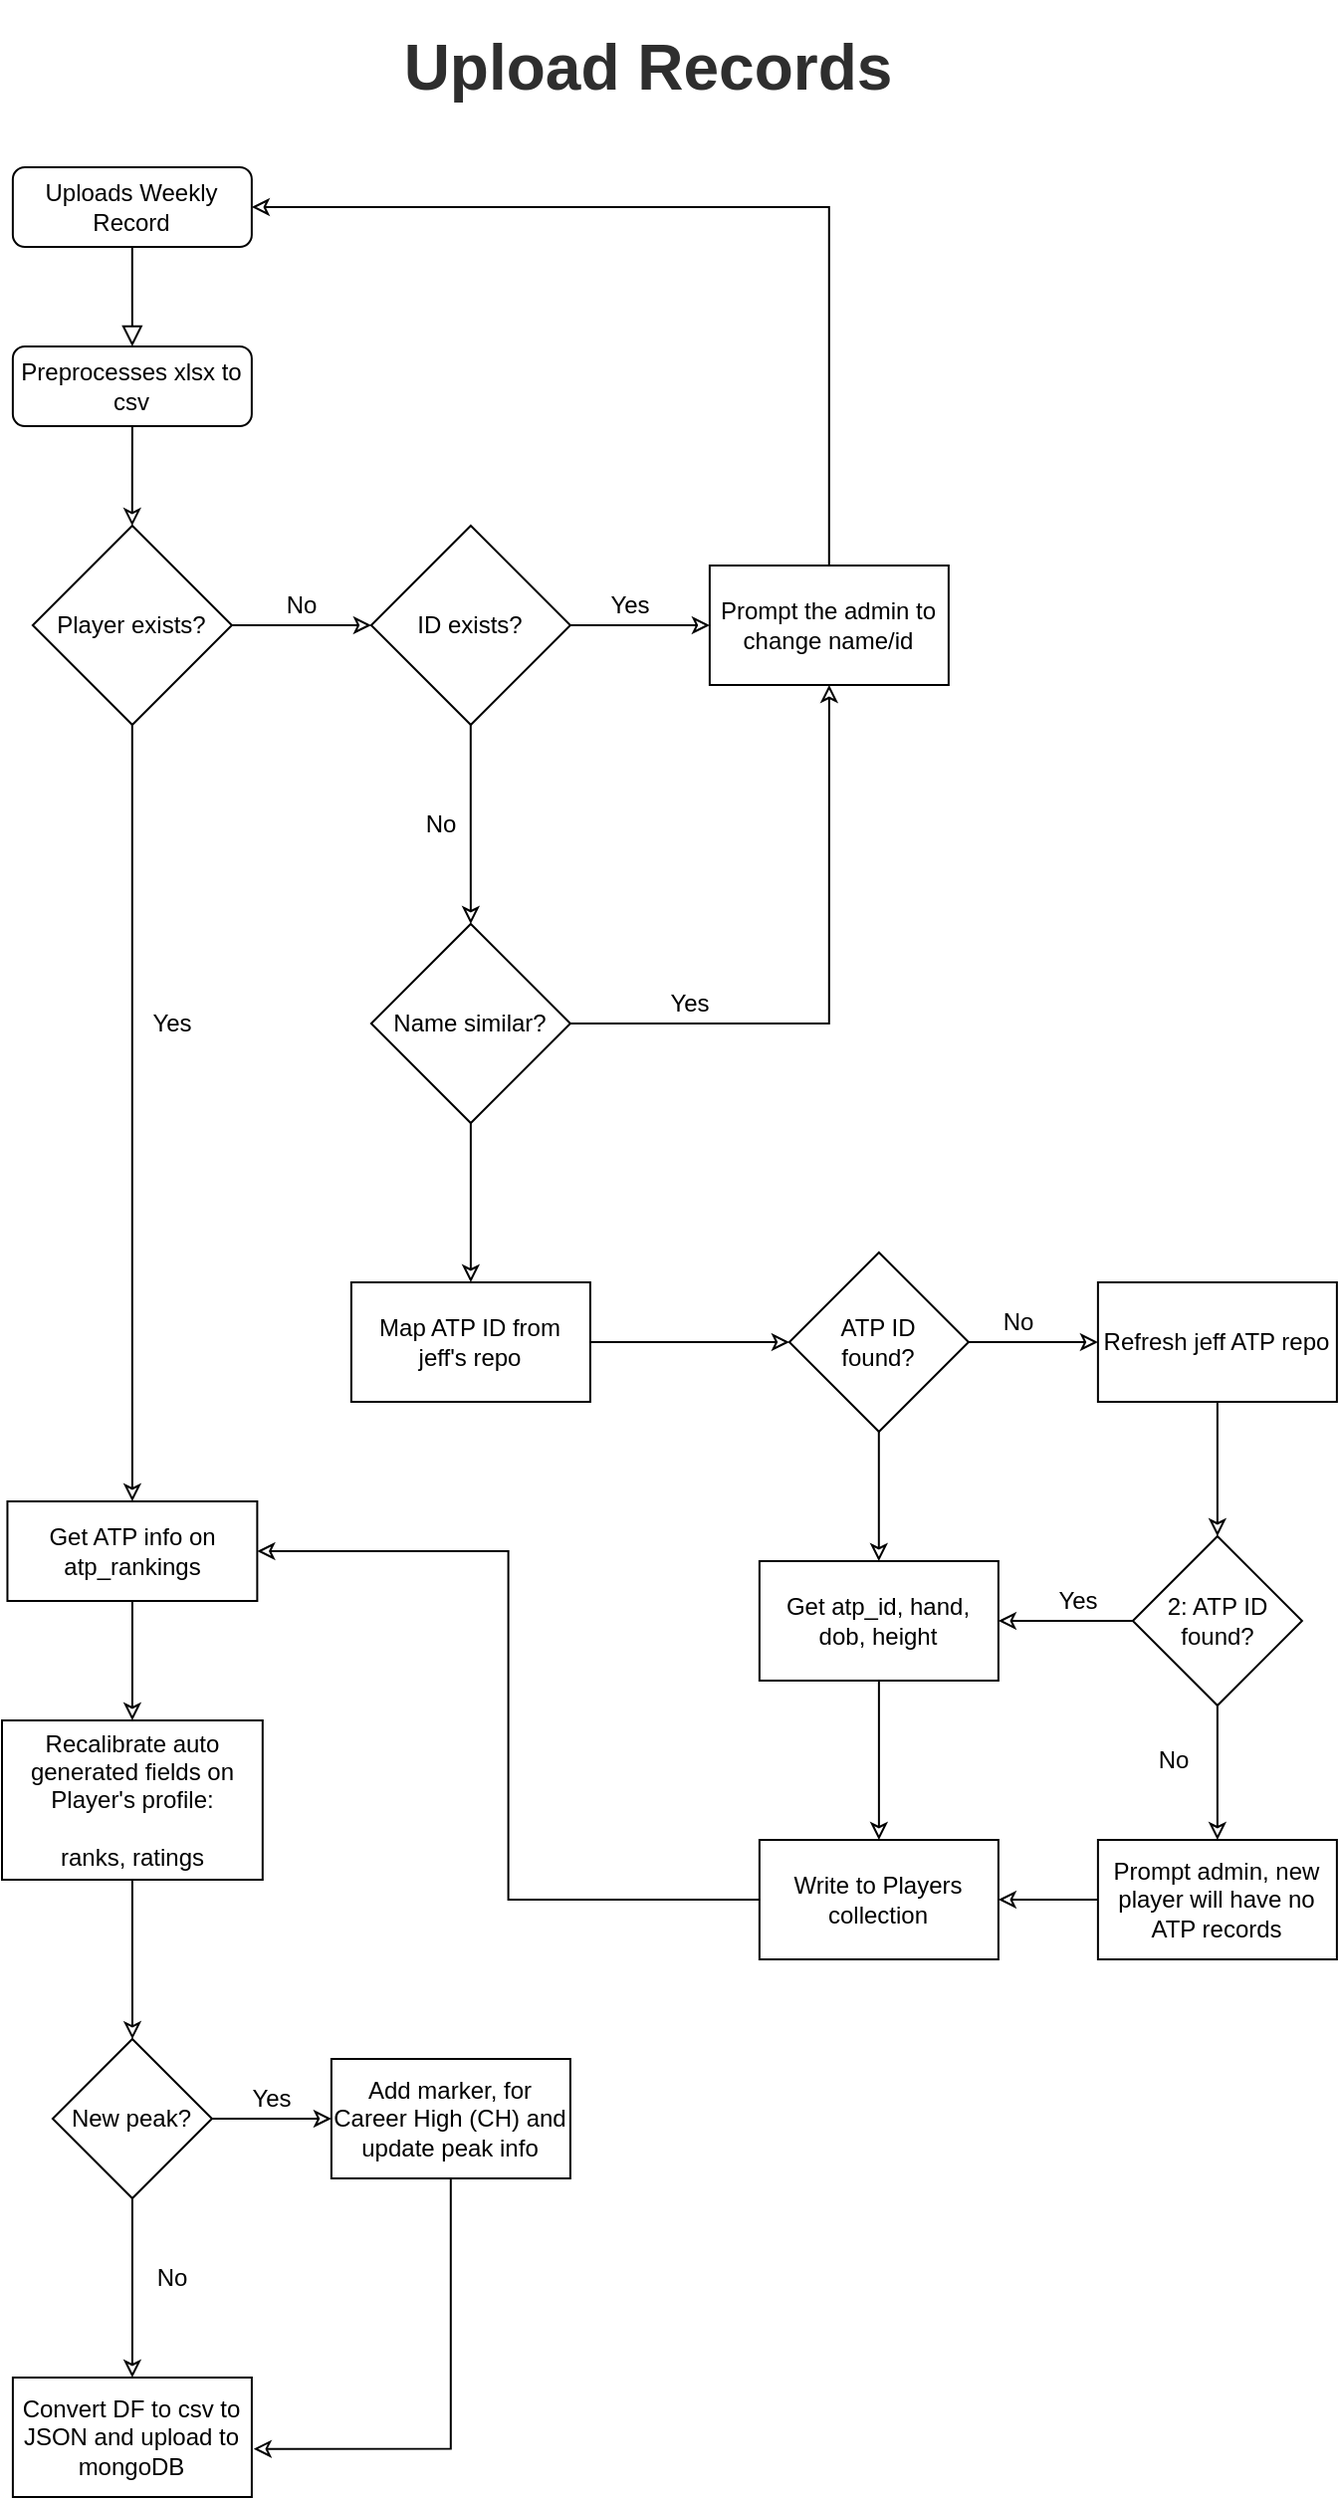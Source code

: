 <mxfile version="19.0.3" type="device"><diagram id="C5RBs43oDa-KdzZeNtuy" name="Page-1"><mxGraphModel dx="1483" dy="927" grid="1" gridSize="10" guides="1" tooltips="1" connect="1" arrows="1" fold="1" page="1" pageScale="1" pageWidth="827" pageHeight="700" background="#ffffff" math="0" shadow="0"><root><mxCell id="WIyWlLk6GJQsqaUBKTNV-0"/><mxCell id="WIyWlLk6GJQsqaUBKTNV-1" parent="WIyWlLk6GJQsqaUBKTNV-0"/><mxCell id="WIyWlLk6GJQsqaUBKTNV-2" value="" style="rounded=0;html=1;jettySize=auto;orthogonalLoop=1;fontSize=11;endArrow=block;endFill=0;endSize=8;strokeWidth=1;shadow=0;labelBackgroundColor=none;edgeStyle=orthogonalEdgeStyle;fillOpacity=0;" parent="WIyWlLk6GJQsqaUBKTNV-1" source="WIyWlLk6GJQsqaUBKTNV-3" edge="1"><mxGeometry relative="1" as="geometry"><mxPoint x="155.44" y="200" as="targetPoint"/></mxGeometry></mxCell><mxCell id="WIyWlLk6GJQsqaUBKTNV-3" value="Uploads Weekly Record" style="rounded=1;whiteSpace=wrap;html=1;fontSize=12;glass=0;strokeWidth=1;shadow=0;fillOpacity=0;" parent="WIyWlLk6GJQsqaUBKTNV-1" vertex="1"><mxGeometry x="95.44" y="110" width="120" height="40" as="geometry"/></mxCell><mxCell id="QTWGgEDZgeMvw5NWHfaC-7" style="edgeStyle=orthogonalEdgeStyle;rounded=0;orthogonalLoop=1;jettySize=auto;html=1;exitX=0.5;exitY=1;exitDx=0;exitDy=0;fillOpacity=0;" edge="1" parent="WIyWlLk6GJQsqaUBKTNV-1" source="QTWGgEDZgeMvw5NWHfaC-0" target="QTWGgEDZgeMvw5NWHfaC-6"><mxGeometry relative="1" as="geometry"/></mxCell><mxCell id="QTWGgEDZgeMvw5NWHfaC-0" value="Preprocesses xlsx to csv" style="rounded=1;whiteSpace=wrap;html=1;fontSize=12;glass=0;strokeWidth=1;shadow=0;fillOpacity=0;" vertex="1" parent="WIyWlLk6GJQsqaUBKTNV-1"><mxGeometry x="95.44" y="200" width="120" height="40" as="geometry"/></mxCell><mxCell id="QTWGgEDZgeMvw5NWHfaC-9" value="" style="edgeStyle=orthogonalEdgeStyle;rounded=0;orthogonalLoop=1;jettySize=auto;html=1;fillOpacity=0;" edge="1" parent="WIyWlLk6GJQsqaUBKTNV-1" source="QTWGgEDZgeMvw5NWHfaC-6"><mxGeometry relative="1" as="geometry"><mxPoint x="275.44" y="340" as="targetPoint"/></mxGeometry></mxCell><mxCell id="QTWGgEDZgeMvw5NWHfaC-44" value="" style="edgeStyle=orthogonalEdgeStyle;rounded=0;orthogonalLoop=1;jettySize=auto;html=1;entryX=0.5;entryY=0;entryDx=0;entryDy=0;fillOpacity=0;" edge="1" parent="WIyWlLk6GJQsqaUBKTNV-1" source="QTWGgEDZgeMvw5NWHfaC-6" target="QTWGgEDZgeMvw5NWHfaC-55"><mxGeometry relative="1" as="geometry"><mxPoint x="165.44" y="760" as="targetPoint"/><Array as="points"><mxPoint x="155.44" y="670"/><mxPoint x="155.44" y="670"/></Array></mxGeometry></mxCell><mxCell id="QTWGgEDZgeMvw5NWHfaC-6" value="Player exists?" style="rhombus;whiteSpace=wrap;html=1;fillOpacity=0;" vertex="1" parent="WIyWlLk6GJQsqaUBKTNV-1"><mxGeometry x="105.44" y="290" width="100" height="100" as="geometry"/></mxCell><mxCell id="QTWGgEDZgeMvw5NWHfaC-10" value="No" style="text;html=1;resizable=0;autosize=1;align=center;verticalAlign=middle;points=[];fillColor=none;strokeColor=none;rounded=0;fillOpacity=0;" vertex="1" parent="WIyWlLk6GJQsqaUBKTNV-1"><mxGeometry x="225.44" y="320" width="30" height="20" as="geometry"/></mxCell><mxCell id="QTWGgEDZgeMvw5NWHfaC-13" value="" style="edgeStyle=orthogonalEdgeStyle;rounded=0;orthogonalLoop=1;jettySize=auto;html=1;fillOpacity=0;" edge="1" parent="WIyWlLk6GJQsqaUBKTNV-1" source="QTWGgEDZgeMvw5NWHfaC-11" target="QTWGgEDZgeMvw5NWHfaC-12"><mxGeometry relative="1" as="geometry"/></mxCell><mxCell id="QTWGgEDZgeMvw5NWHfaC-15" value="" style="edgeStyle=orthogonalEdgeStyle;rounded=0;orthogonalLoop=1;jettySize=auto;html=1;fillOpacity=0;" edge="1" parent="WIyWlLk6GJQsqaUBKTNV-1" source="QTWGgEDZgeMvw5NWHfaC-11"><mxGeometry relative="1" as="geometry"><mxPoint x="325.44" y="490" as="targetPoint"/></mxGeometry></mxCell><mxCell id="QTWGgEDZgeMvw5NWHfaC-11" value="ID exists?" style="rhombus;whiteSpace=wrap;html=1;fillOpacity=0;" vertex="1" parent="WIyWlLk6GJQsqaUBKTNV-1"><mxGeometry x="275.44" y="290" width="100" height="100" as="geometry"/></mxCell><mxCell id="QTWGgEDZgeMvw5NWHfaC-17" style="edgeStyle=orthogonalEdgeStyle;rounded=0;orthogonalLoop=1;jettySize=auto;html=1;entryX=1;entryY=0.5;entryDx=0;entryDy=0;fillOpacity=0;" edge="1" parent="WIyWlLk6GJQsqaUBKTNV-1" source="QTWGgEDZgeMvw5NWHfaC-12" target="WIyWlLk6GJQsqaUBKTNV-3"><mxGeometry relative="1" as="geometry"><Array as="points"><mxPoint x="505.44" y="130"/></Array></mxGeometry></mxCell><mxCell id="QTWGgEDZgeMvw5NWHfaC-12" value="Prompt the admin to change name/id" style="whiteSpace=wrap;html=1;fillOpacity=0;" vertex="1" parent="WIyWlLk6GJQsqaUBKTNV-1"><mxGeometry x="445.44" y="310" width="120" height="60" as="geometry"/></mxCell><mxCell id="QTWGgEDZgeMvw5NWHfaC-16" value="Yes" style="text;html=1;resizable=0;autosize=1;align=center;verticalAlign=middle;points=[];fillColor=none;strokeColor=none;rounded=0;fillOpacity=0;" vertex="1" parent="WIyWlLk6GJQsqaUBKTNV-1"><mxGeometry x="385.44" y="320" width="40" height="20" as="geometry"/></mxCell><mxCell id="QTWGgEDZgeMvw5NWHfaC-18" value="No" style="text;html=1;resizable=0;autosize=1;align=center;verticalAlign=middle;points=[];fillColor=none;strokeColor=none;rounded=0;fillOpacity=0;" vertex="1" parent="WIyWlLk6GJQsqaUBKTNV-1"><mxGeometry x="295.44" y="430" width="30" height="20" as="geometry"/></mxCell><mxCell id="QTWGgEDZgeMvw5NWHfaC-25" value="" style="edgeStyle=orthogonalEdgeStyle;rounded=0;orthogonalLoop=1;jettySize=auto;html=1;fillOpacity=0;" edge="1" parent="WIyWlLk6GJQsqaUBKTNV-1" source="QTWGgEDZgeMvw5NWHfaC-19" target="QTWGgEDZgeMvw5NWHfaC-24"><mxGeometry relative="1" as="geometry"/></mxCell><mxCell id="QTWGgEDZgeMvw5NWHfaC-19" value="Map ATP ID from jeff's repo" style="whiteSpace=wrap;html=1;fillOpacity=0;" vertex="1" parent="WIyWlLk6GJQsqaUBKTNV-1"><mxGeometry x="265.44" y="670" width="120" height="60" as="geometry"/></mxCell><mxCell id="QTWGgEDZgeMvw5NWHfaC-21" style="edgeStyle=orthogonalEdgeStyle;rounded=0;orthogonalLoop=1;jettySize=auto;html=1;entryX=0.5;entryY=1;entryDx=0;entryDy=0;fillOpacity=0;" edge="1" parent="WIyWlLk6GJQsqaUBKTNV-1" source="QTWGgEDZgeMvw5NWHfaC-20" target="QTWGgEDZgeMvw5NWHfaC-12"><mxGeometry relative="1" as="geometry"/></mxCell><mxCell id="QTWGgEDZgeMvw5NWHfaC-23" value="" style="edgeStyle=orthogonalEdgeStyle;rounded=0;orthogonalLoop=1;jettySize=auto;html=1;fillOpacity=0;" edge="1" parent="WIyWlLk6GJQsqaUBKTNV-1" source="QTWGgEDZgeMvw5NWHfaC-20" target="QTWGgEDZgeMvw5NWHfaC-19"><mxGeometry relative="1" as="geometry"/></mxCell><mxCell id="QTWGgEDZgeMvw5NWHfaC-20" value="Name similar?" style="rhombus;whiteSpace=wrap;html=1;fillOpacity=0;" vertex="1" parent="WIyWlLk6GJQsqaUBKTNV-1"><mxGeometry x="275.44" y="490" width="100" height="100" as="geometry"/></mxCell><mxCell id="QTWGgEDZgeMvw5NWHfaC-22" value="Yes" style="text;html=1;resizable=0;autosize=1;align=center;verticalAlign=middle;points=[];fillColor=none;strokeColor=none;rounded=0;fillOpacity=0;" vertex="1" parent="WIyWlLk6GJQsqaUBKTNV-1"><mxGeometry x="415.44" y="520" width="40" height="20" as="geometry"/></mxCell><mxCell id="QTWGgEDZgeMvw5NWHfaC-29" value="" style="edgeStyle=orthogonalEdgeStyle;rounded=0;orthogonalLoop=1;jettySize=auto;html=1;fillOpacity=0;" edge="1" parent="WIyWlLk6GJQsqaUBKTNV-1" source="QTWGgEDZgeMvw5NWHfaC-24" target="QTWGgEDZgeMvw5NWHfaC-28"><mxGeometry relative="1" as="geometry"><Array as="points"><mxPoint x="530.44" y="775"/></Array></mxGeometry></mxCell><mxCell id="QTWGgEDZgeMvw5NWHfaC-32" value="" style="edgeStyle=orthogonalEdgeStyle;rounded=0;orthogonalLoop=1;jettySize=auto;html=1;fillOpacity=0;" edge="1" parent="WIyWlLk6GJQsqaUBKTNV-1" source="QTWGgEDZgeMvw5NWHfaC-24" target="QTWGgEDZgeMvw5NWHfaC-31"><mxGeometry relative="1" as="geometry"/></mxCell><mxCell id="QTWGgEDZgeMvw5NWHfaC-24" value="ATP ID &lt;br&gt;found?" style="rhombus;whiteSpace=wrap;html=1;fillOpacity=0;" vertex="1" parent="WIyWlLk6GJQsqaUBKTNV-1"><mxGeometry x="485.44" y="655" width="90" height="90" as="geometry"/></mxCell><mxCell id="QTWGgEDZgeMvw5NWHfaC-41" value="" style="edgeStyle=orthogonalEdgeStyle;rounded=0;orthogonalLoop=1;jettySize=auto;html=1;fillOpacity=0;" edge="1" parent="WIyWlLk6GJQsqaUBKTNV-1" source="QTWGgEDZgeMvw5NWHfaC-28" target="QTWGgEDZgeMvw5NWHfaC-40"><mxGeometry relative="1" as="geometry"/></mxCell><mxCell id="QTWGgEDZgeMvw5NWHfaC-28" value="Get atp_id, hand, dob, height" style="whiteSpace=wrap;html=1;fillOpacity=0;" vertex="1" parent="WIyWlLk6GJQsqaUBKTNV-1"><mxGeometry x="470.44" y="810" width="120" height="60" as="geometry"/></mxCell><mxCell id="QTWGgEDZgeMvw5NWHfaC-30" value="No" style="text;html=1;resizable=0;autosize=1;align=center;verticalAlign=middle;points=[];fillColor=none;strokeColor=none;rounded=0;fillOpacity=0;" vertex="1" parent="WIyWlLk6GJQsqaUBKTNV-1"><mxGeometry x="585.44" y="680" width="30" height="20" as="geometry"/></mxCell><mxCell id="QTWGgEDZgeMvw5NWHfaC-34" value="" style="edgeStyle=orthogonalEdgeStyle;rounded=0;orthogonalLoop=1;jettySize=auto;html=1;fillOpacity=0;" edge="1" parent="WIyWlLk6GJQsqaUBKTNV-1" source="QTWGgEDZgeMvw5NWHfaC-31" target="QTWGgEDZgeMvw5NWHfaC-33"><mxGeometry relative="1" as="geometry"/></mxCell><mxCell id="QTWGgEDZgeMvw5NWHfaC-31" value="&lt;span style=&quot;&quot;&gt;Refresh jeff ATP repo&lt;/span&gt;" style="whiteSpace=wrap;html=1;fillOpacity=0;" vertex="1" parent="WIyWlLk6GJQsqaUBKTNV-1"><mxGeometry x="640.44" y="670" width="120" height="60" as="geometry"/></mxCell><mxCell id="QTWGgEDZgeMvw5NWHfaC-36" value="" style="edgeStyle=orthogonalEdgeStyle;rounded=0;orthogonalLoop=1;jettySize=auto;html=1;fillOpacity=0;" edge="1" parent="WIyWlLk6GJQsqaUBKTNV-1" source="QTWGgEDZgeMvw5NWHfaC-33" target="QTWGgEDZgeMvw5NWHfaC-35"><mxGeometry relative="1" as="geometry"/></mxCell><mxCell id="QTWGgEDZgeMvw5NWHfaC-37" style="edgeStyle=orthogonalEdgeStyle;rounded=0;orthogonalLoop=1;jettySize=auto;html=1;fillOpacity=0;" edge="1" parent="WIyWlLk6GJQsqaUBKTNV-1" source="QTWGgEDZgeMvw5NWHfaC-33" target="QTWGgEDZgeMvw5NWHfaC-28"><mxGeometry relative="1" as="geometry"/></mxCell><mxCell id="QTWGgEDZgeMvw5NWHfaC-33" value="2: ATP ID &lt;br&gt;found?" style="rhombus;whiteSpace=wrap;html=1;fillOpacity=0;" vertex="1" parent="WIyWlLk6GJQsqaUBKTNV-1"><mxGeometry x="657.94" y="797.5" width="85" height="85" as="geometry"/></mxCell><mxCell id="QTWGgEDZgeMvw5NWHfaC-42" value="" style="edgeStyle=orthogonalEdgeStyle;rounded=0;orthogonalLoop=1;jettySize=auto;html=1;fillOpacity=0;" edge="1" parent="WIyWlLk6GJQsqaUBKTNV-1" source="QTWGgEDZgeMvw5NWHfaC-35" target="QTWGgEDZgeMvw5NWHfaC-40"><mxGeometry relative="1" as="geometry"/></mxCell><mxCell id="QTWGgEDZgeMvw5NWHfaC-35" value="Prompt admin, new player will have no ATP records" style="whiteSpace=wrap;html=1;fillOpacity=0;" vertex="1" parent="WIyWlLk6GJQsqaUBKTNV-1"><mxGeometry x="640.44" y="950" width="120" height="60" as="geometry"/></mxCell><mxCell id="QTWGgEDZgeMvw5NWHfaC-38" value="Yes" style="text;html=1;resizable=0;autosize=1;align=center;verticalAlign=middle;points=[];fillColor=none;strokeColor=none;rounded=0;fillOpacity=0;" vertex="1" parent="WIyWlLk6GJQsqaUBKTNV-1"><mxGeometry x="610.44" y="820" width="40" height="20" as="geometry"/></mxCell><mxCell id="QTWGgEDZgeMvw5NWHfaC-39" value="No" style="text;html=1;resizable=0;autosize=1;align=center;verticalAlign=middle;points=[];fillColor=none;strokeColor=none;rounded=0;fillOpacity=0;" vertex="1" parent="WIyWlLk6GJQsqaUBKTNV-1"><mxGeometry x="662.94" y="900" width="30" height="20" as="geometry"/></mxCell><mxCell id="QTWGgEDZgeMvw5NWHfaC-56" style="edgeStyle=orthogonalEdgeStyle;rounded=0;orthogonalLoop=1;jettySize=auto;html=1;entryX=1;entryY=0.5;entryDx=0;entryDy=0;fillOpacity=0;" edge="1" parent="WIyWlLk6GJQsqaUBKTNV-1" source="QTWGgEDZgeMvw5NWHfaC-40" target="QTWGgEDZgeMvw5NWHfaC-55"><mxGeometry relative="1" as="geometry"/></mxCell><mxCell id="QTWGgEDZgeMvw5NWHfaC-40" value="Write to Players collection" style="whiteSpace=wrap;html=1;fillOpacity=0;" vertex="1" parent="WIyWlLk6GJQsqaUBKTNV-1"><mxGeometry x="470.44" y="950" width="120" height="60" as="geometry"/></mxCell><mxCell id="QTWGgEDZgeMvw5NWHfaC-50" value="" style="edgeStyle=orthogonalEdgeStyle;rounded=0;orthogonalLoop=1;jettySize=auto;html=1;fillOpacity=0;" edge="1" parent="WIyWlLk6GJQsqaUBKTNV-1" source="QTWGgEDZgeMvw5NWHfaC-43" target="QTWGgEDZgeMvw5NWHfaC-49"><mxGeometry relative="1" as="geometry"/></mxCell><mxCell id="QTWGgEDZgeMvw5NWHfaC-43" value="Recalibrate auto generated fields on Player's profile:&lt;br&gt;&lt;br&gt;ranks, ratings" style="whiteSpace=wrap;html=1;fillOpacity=0;" vertex="1" parent="WIyWlLk6GJQsqaUBKTNV-1"><mxGeometry x="90" y="890" width="130.91" height="80" as="geometry"/></mxCell><mxCell id="QTWGgEDZgeMvw5NWHfaC-45" value="Yes" style="text;html=1;resizable=0;autosize=1;align=center;verticalAlign=middle;points=[];fillColor=none;strokeColor=none;rounded=0;fillOpacity=0;" vertex="1" parent="WIyWlLk6GJQsqaUBKTNV-1"><mxGeometry x="155.44" y="530" width="40" height="20" as="geometry"/></mxCell><mxCell id="QTWGgEDZgeMvw5NWHfaC-52" value="" style="edgeStyle=orthogonalEdgeStyle;rounded=0;orthogonalLoop=1;jettySize=auto;html=1;fillOpacity=0;" edge="1" parent="WIyWlLk6GJQsqaUBKTNV-1" source="QTWGgEDZgeMvw5NWHfaC-49" target="QTWGgEDZgeMvw5NWHfaC-51"><mxGeometry relative="1" as="geometry"/></mxCell><mxCell id="QTWGgEDZgeMvw5NWHfaC-59" value="" style="edgeStyle=orthogonalEdgeStyle;rounded=0;orthogonalLoop=1;jettySize=auto;html=1;fillOpacity=0;" edge="1" parent="WIyWlLk6GJQsqaUBKTNV-1" source="QTWGgEDZgeMvw5NWHfaC-49" target="QTWGgEDZgeMvw5NWHfaC-58"><mxGeometry relative="1" as="geometry"/></mxCell><mxCell id="QTWGgEDZgeMvw5NWHfaC-49" value="New peak?" style="rhombus;whiteSpace=wrap;html=1;fillOpacity=0;" vertex="1" parent="WIyWlLk6GJQsqaUBKTNV-1"><mxGeometry x="115.455" y="1050" width="80" height="80" as="geometry"/></mxCell><mxCell id="QTWGgEDZgeMvw5NWHfaC-60" style="edgeStyle=orthogonalEdgeStyle;rounded=0;orthogonalLoop=1;jettySize=auto;html=1;entryX=1.008;entryY=0.597;entryDx=0;entryDy=0;entryPerimeter=0;fillOpacity=0;" edge="1" parent="WIyWlLk6GJQsqaUBKTNV-1" source="QTWGgEDZgeMvw5NWHfaC-51" target="QTWGgEDZgeMvw5NWHfaC-58"><mxGeometry relative="1" as="geometry"><Array as="points"><mxPoint x="315.44" y="1256"/></Array></mxGeometry></mxCell><mxCell id="QTWGgEDZgeMvw5NWHfaC-51" value="Add marker, for Career High (CH) and update peak info" style="whiteSpace=wrap;html=1;fillOpacity=0;" vertex="1" parent="WIyWlLk6GJQsqaUBKTNV-1"><mxGeometry x="255.445" y="1060" width="120" height="60" as="geometry"/></mxCell><mxCell id="QTWGgEDZgeMvw5NWHfaC-54" value="Yes" style="text;html=1;resizable=0;autosize=1;align=center;verticalAlign=middle;points=[];fillColor=none;strokeColor=none;rounded=0;fillOpacity=0;" vertex="1" parent="WIyWlLk6GJQsqaUBKTNV-1"><mxGeometry x="205.45" y="1070" width="40" height="20" as="geometry"/></mxCell><mxCell id="QTWGgEDZgeMvw5NWHfaC-57" value="" style="edgeStyle=orthogonalEdgeStyle;rounded=0;orthogonalLoop=1;jettySize=auto;html=1;fillOpacity=0;" edge="1" parent="WIyWlLk6GJQsqaUBKTNV-1" source="QTWGgEDZgeMvw5NWHfaC-55" target="QTWGgEDZgeMvw5NWHfaC-43"><mxGeometry relative="1" as="geometry"/></mxCell><mxCell id="QTWGgEDZgeMvw5NWHfaC-55" value="Get ATP info on atp_rankings" style="whiteSpace=wrap;html=1;fillOpacity=0;" vertex="1" parent="WIyWlLk6GJQsqaUBKTNV-1"><mxGeometry x="92.73" y="780" width="125.46" height="50" as="geometry"/></mxCell><mxCell id="QTWGgEDZgeMvw5NWHfaC-58" value="Convert DF to csv to JSON and upload to mongoDB" style="whiteSpace=wrap;html=1;fillOpacity=0;" vertex="1" parent="WIyWlLk6GJQsqaUBKTNV-1"><mxGeometry x="95.455" y="1220" width="120" height="60" as="geometry"/></mxCell><mxCell id="QTWGgEDZgeMvw5NWHfaC-61" value="No" style="text;html=1;resizable=0;autosize=1;align=center;verticalAlign=middle;points=[];fillColor=none;strokeColor=none;rounded=0;fillOpacity=0;" vertex="1" parent="WIyWlLk6GJQsqaUBKTNV-1"><mxGeometry x="160.45" y="1160" width="30" height="20" as="geometry"/></mxCell><mxCell id="QTWGgEDZgeMvw5NWHfaC-62" value="&lt;h2&gt;&lt;font color=&quot;#2e2e2e&quot; style=&quot;font-size: 32px;&quot;&gt;Upload Records&lt;/font&gt;&lt;/h2&gt;" style="text;html=1;resizable=0;autosize=1;align=center;verticalAlign=middle;points=[];fillColor=none;strokeColor=none;rounded=0;" vertex="1" parent="WIyWlLk6GJQsqaUBKTNV-1"><mxGeometry x="284" y="35" width="260" height="50" as="geometry"/></mxCell></root></mxGraphModel></diagram></mxfile>
